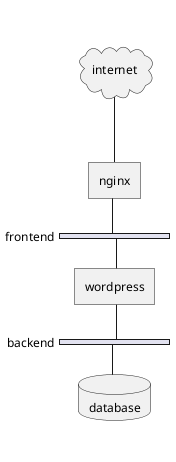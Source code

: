 @startuml "network-diagram"
nwdiag {
  internet [shape = cloud];
  internet -- nginx;

  network frontend {
    nginx;
    wordpress;
  }
  network backend {
    wordpress;
    database [shape = database];
  }
}
@enduml
